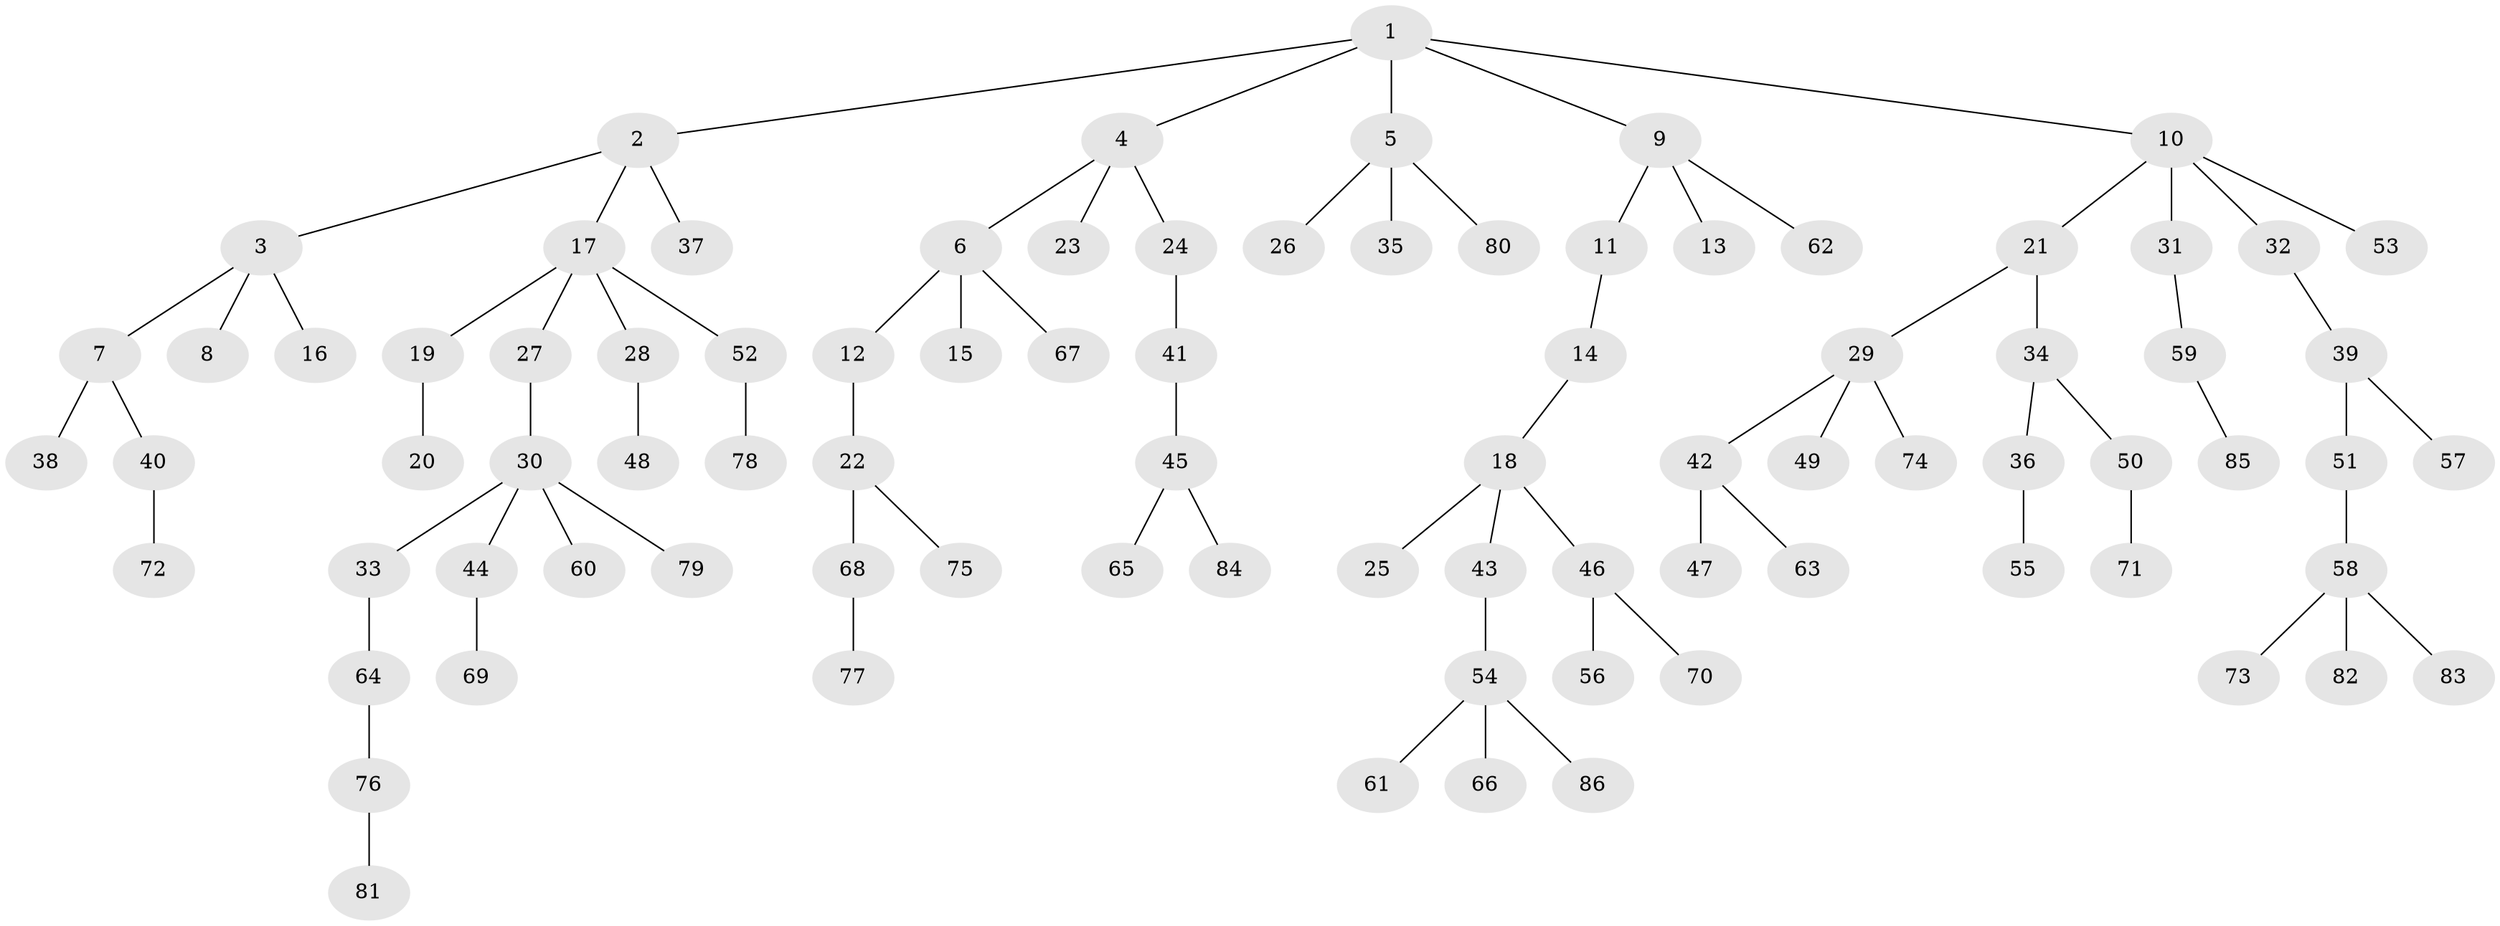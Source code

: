 // coarse degree distribution, {3: 0.23076923076923078, 6: 0.038461538461538464, 2: 0.2692307692307692, 1: 0.46153846153846156}
// Generated by graph-tools (version 1.1) at 2025/37/03/04/25 23:37:29]
// undirected, 86 vertices, 85 edges
graph export_dot {
  node [color=gray90,style=filled];
  1;
  2;
  3;
  4;
  5;
  6;
  7;
  8;
  9;
  10;
  11;
  12;
  13;
  14;
  15;
  16;
  17;
  18;
  19;
  20;
  21;
  22;
  23;
  24;
  25;
  26;
  27;
  28;
  29;
  30;
  31;
  32;
  33;
  34;
  35;
  36;
  37;
  38;
  39;
  40;
  41;
  42;
  43;
  44;
  45;
  46;
  47;
  48;
  49;
  50;
  51;
  52;
  53;
  54;
  55;
  56;
  57;
  58;
  59;
  60;
  61;
  62;
  63;
  64;
  65;
  66;
  67;
  68;
  69;
  70;
  71;
  72;
  73;
  74;
  75;
  76;
  77;
  78;
  79;
  80;
  81;
  82;
  83;
  84;
  85;
  86;
  1 -- 2;
  1 -- 4;
  1 -- 5;
  1 -- 9;
  1 -- 10;
  2 -- 3;
  2 -- 17;
  2 -- 37;
  3 -- 7;
  3 -- 8;
  3 -- 16;
  4 -- 6;
  4 -- 23;
  4 -- 24;
  5 -- 26;
  5 -- 35;
  5 -- 80;
  6 -- 12;
  6 -- 15;
  6 -- 67;
  7 -- 38;
  7 -- 40;
  9 -- 11;
  9 -- 13;
  9 -- 62;
  10 -- 21;
  10 -- 31;
  10 -- 32;
  10 -- 53;
  11 -- 14;
  12 -- 22;
  14 -- 18;
  17 -- 19;
  17 -- 27;
  17 -- 28;
  17 -- 52;
  18 -- 25;
  18 -- 43;
  18 -- 46;
  19 -- 20;
  21 -- 29;
  21 -- 34;
  22 -- 68;
  22 -- 75;
  24 -- 41;
  27 -- 30;
  28 -- 48;
  29 -- 42;
  29 -- 49;
  29 -- 74;
  30 -- 33;
  30 -- 44;
  30 -- 60;
  30 -- 79;
  31 -- 59;
  32 -- 39;
  33 -- 64;
  34 -- 36;
  34 -- 50;
  36 -- 55;
  39 -- 51;
  39 -- 57;
  40 -- 72;
  41 -- 45;
  42 -- 47;
  42 -- 63;
  43 -- 54;
  44 -- 69;
  45 -- 65;
  45 -- 84;
  46 -- 56;
  46 -- 70;
  50 -- 71;
  51 -- 58;
  52 -- 78;
  54 -- 61;
  54 -- 66;
  54 -- 86;
  58 -- 73;
  58 -- 82;
  58 -- 83;
  59 -- 85;
  64 -- 76;
  68 -- 77;
  76 -- 81;
}
